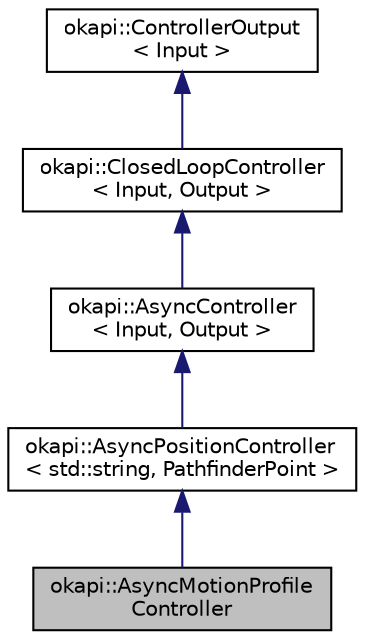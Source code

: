 digraph "okapi::AsyncMotionProfileController"
{
 // LATEX_PDF_SIZE
  edge [fontname="Helvetica",fontsize="10",labelfontname="Helvetica",labelfontsize="10"];
  node [fontname="Helvetica",fontsize="10",shape=record];
  Node1 [label="okapi::AsyncMotionProfile\lController",height=0.2,width=0.4,color="black", fillcolor="grey75", style="filled", fontcolor="black",tooltip=" "];
  Node2 -> Node1 [dir="back",color="midnightblue",fontsize="10",style="solid",fontname="Helvetica"];
  Node2 [label="okapi::AsyncPositionController\l\< std::string, PathfinderPoint \>",height=0.2,width=0.4,color="black", fillcolor="white", style="filled",URL="$classokapi_1_1AsyncPositionController.html",tooltip=" "];
  Node3 -> Node2 [dir="back",color="midnightblue",fontsize="10",style="solid",fontname="Helvetica"];
  Node3 [label="okapi::AsyncController\l\< Input, Output \>",height=0.2,width=0.4,color="black", fillcolor="white", style="filled",URL="$classokapi_1_1AsyncController.html",tooltip=" "];
  Node4 -> Node3 [dir="back",color="midnightblue",fontsize="10",style="solid",fontname="Helvetica"];
  Node4 [label="okapi::ClosedLoopController\l\< Input, Output \>",height=0.2,width=0.4,color="black", fillcolor="white", style="filled",URL="$classokapi_1_1ClosedLoopController.html",tooltip=" "];
  Node5 -> Node4 [dir="back",color="midnightblue",fontsize="10",style="solid",fontname="Helvetica"];
  Node5 [label="okapi::ControllerOutput\l\< Input \>",height=0.2,width=0.4,color="black", fillcolor="white", style="filled",URL="$classokapi_1_1ControllerOutput.html",tooltip=" "];
}

